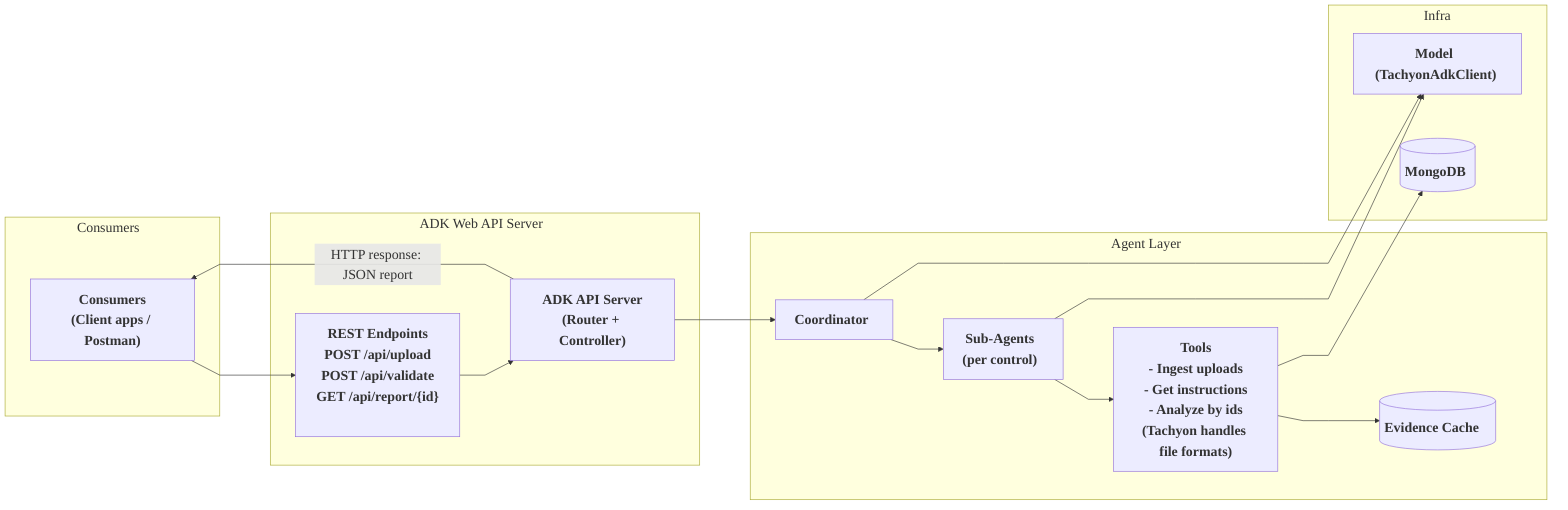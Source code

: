 %%{init: {"flowchart": {"curve": "linear", "nodeSpacing": 70, "rankSpacing": 80}, "themeVariables": {"fontSize": "22px", "fontFamily": "Segoe UI, Verdana, Arial, sans-serif"}} }%%
flowchart LR
  %% ADK Web API Server exposing the agent as REST

  subgraph Consumers
    Clients["Consumers\n(Client apps / Postman)"]
  end

  subgraph API [ADK Web API Server]
    Rest["REST Endpoints\nPOST /api/upload\nPOST /api/validate\nGET /api/report/{id}"]
    ServerNode["ADK API Server\n(Router + Controller)"]
  end

  subgraph Agent [Agent Layer]
    Coord["Coordinator"]
    Subs["Sub-Agents\n(per control)"]
    Tools["Tools\n- Ingest uploads\n- Get instructions\n- Analyze by ids\n(Tachyon handles file formats)"]
    Cache[("Evidence Cache")]
  end

  subgraph Infra
    Mongo[("MongoDB")] 
    Model["Model (TachyonAdkClient)"]
  end

  %% Ingress
  Clients --> Rest --> ServerNode --> Coord --> Subs

  %% Tool usage (grouped)
  Subs --> Tools
  Tools --> Cache
  Tools --> Mongo

  %% LLM usage
  Coord --> Model
  Subs --> Model

  %% Egress
  ServerNode -->|HTTP response: JSON report| Clients

  %% Emphasis
  classDef bold font-weight:bold;
  class Rest,ServerNode,Coord,Subs,Tools,Cache,Mongo,Model,Clients bold